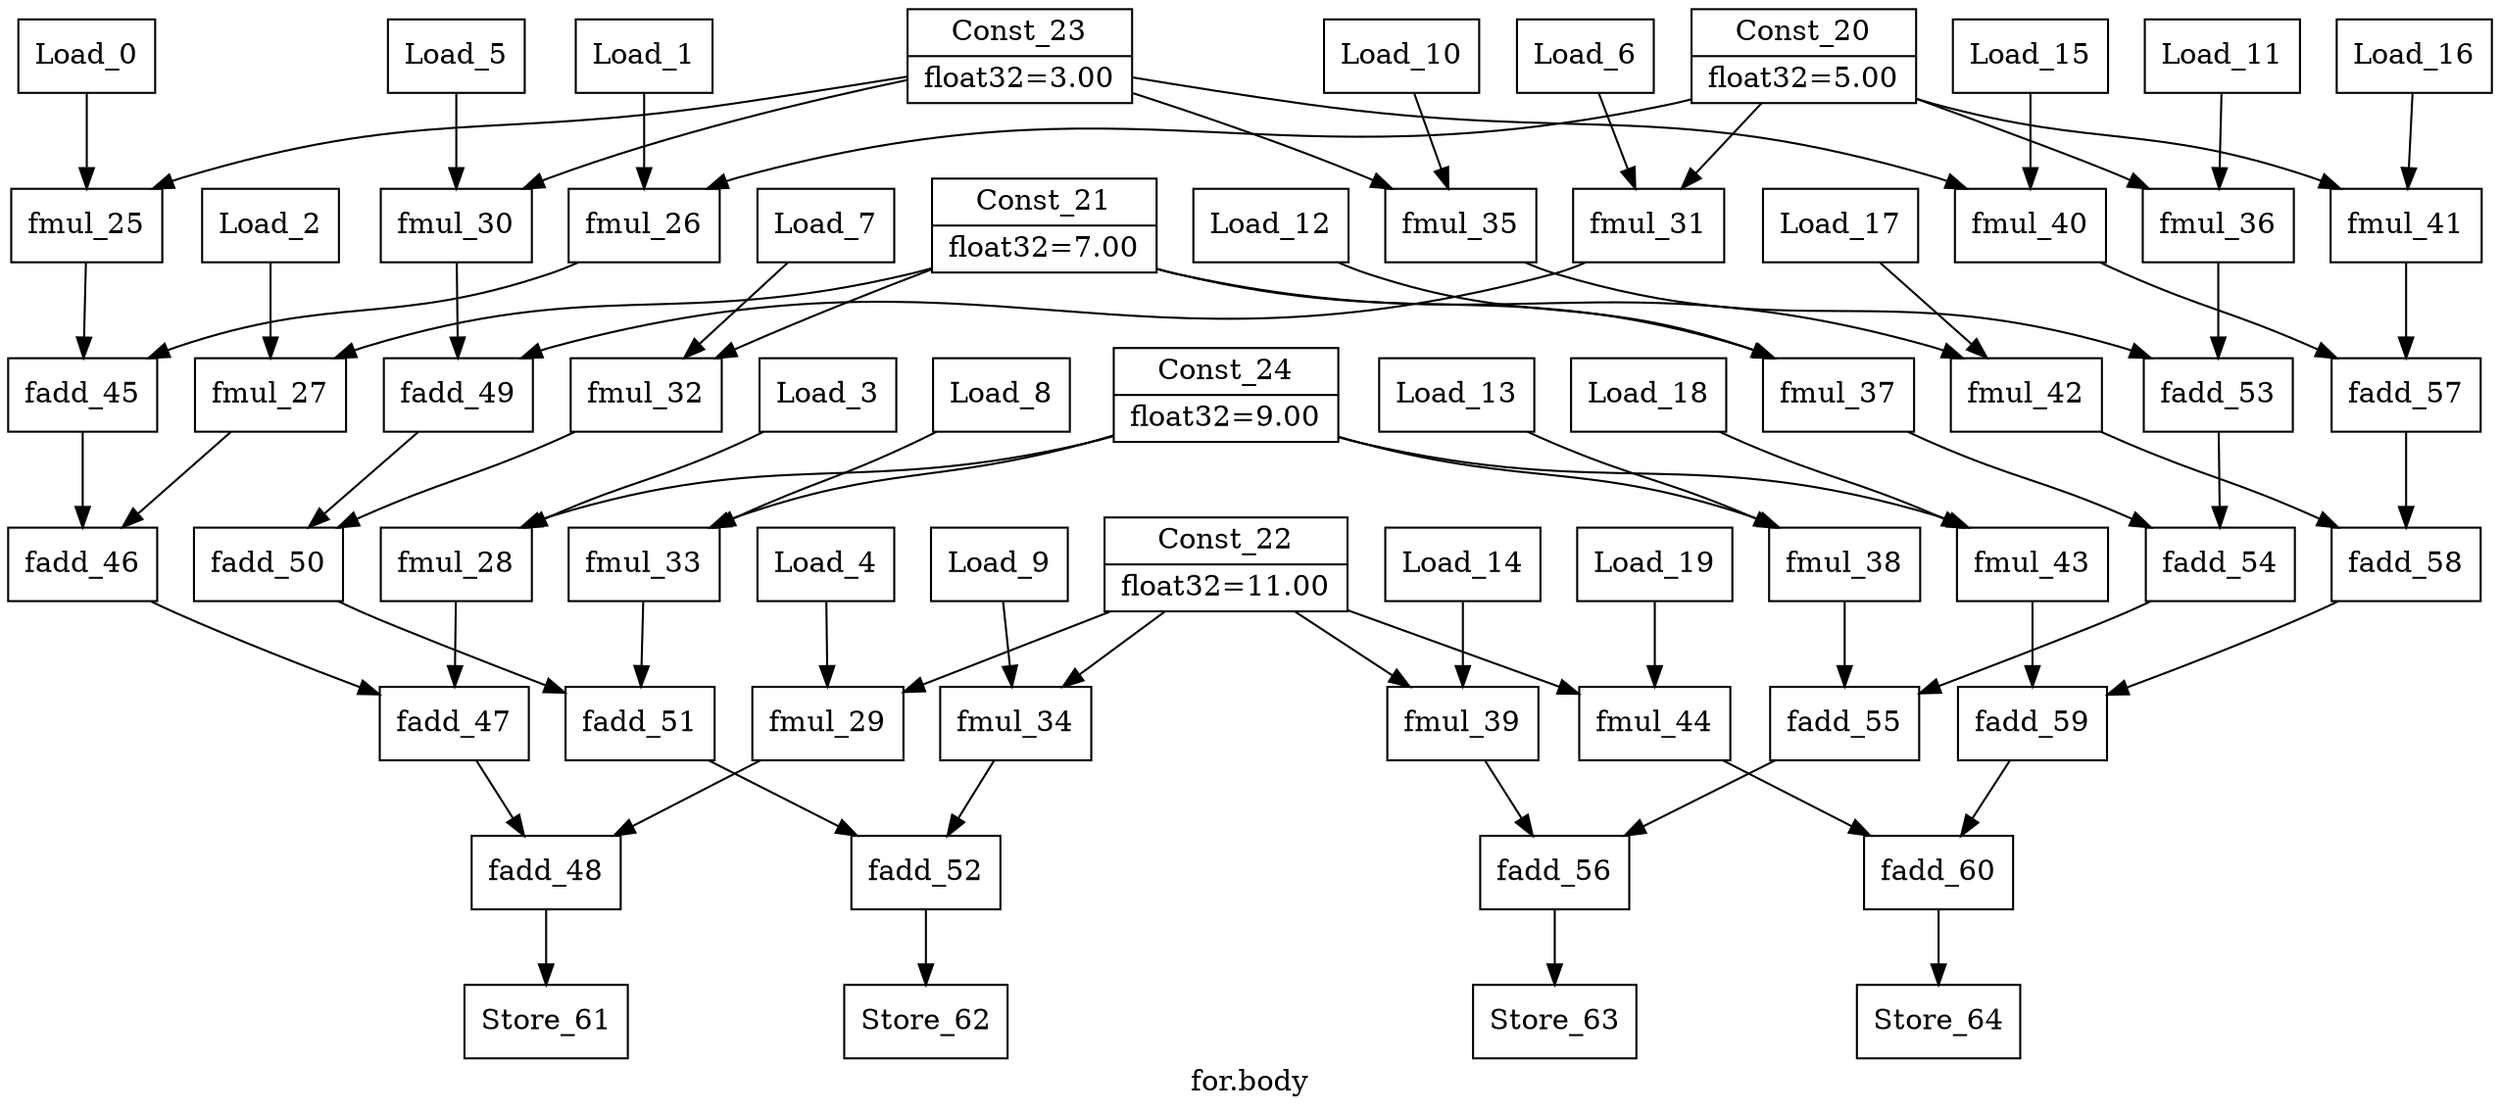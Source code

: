 digraph "for.body" {
	label="for.body";
	//Graph Properties

	Load_0 [shape=record,opcode=input,data=array,label="{Load_0}"];
	Load_0 -> fmul_25[operand=any2input];
	Load_1 [shape=record,opcode=input,data=array,label="{Load_1}"];
	Load_1 -> fmul_26[operand=any2input];
	Load_2 [shape=record,opcode=input,data=array,label="{Load_2}"];
	Load_2 -> fmul_27[operand=any2input];
	Load_3 [shape=record,opcode=input,data=array,label="{Load_3}"];
	Load_3 -> fmul_28[operand=any2input];
	Load_4 [shape=record,opcode=input,data=array,label="{Load_4}"];
	Load_4 -> fmul_29[operand=any2input];
	Load_5 [shape=record,opcode=input,data=array,label="{Load_5}"];
	Load_5 -> fmul_30[operand=any2input];
	Load_6 [shape=record,opcode=input,data=array,label="{Load_6}"];
	Load_6 -> fmul_31[operand=any2input];
	Load_7 [shape=record,opcode=input,data=array,label="{Load_7}"];
	Load_7 -> fmul_32[operand=any2input];
	Load_8 [shape=record,opcode=input,data=array,label="{Load_8}"];
	Load_8 -> fmul_33[operand=any2input];
	Load_9 [shape=record,opcode=input,data=array,label="{Load_9}"];
	Load_9 -> fmul_34[operand=any2input];
	Load_10 [shape=record,opcode=input,data=array,label="{Load_10}"];
	Load_10 -> fmul_35[operand=any2input];
	Load_11 [shape=record,opcode=input,data=array,label="{Load_11}"];
	Load_11 -> fmul_36[operand=any2input];
	Load_12 [shape=record,opcode=input,data=array,label="{Load_12}"];
	Load_12 -> fmul_37[operand=any2input];
	Load_13 [shape=record,opcode=input,data=array,label="{Load_13}"];
	Load_13 -> fmul_38[operand=any2input];
	Load_14 [shape=record,opcode=input,data=array,label="{Load_14}"];
	Load_14 -> fmul_39[operand=any2input];
	Load_15 [shape=record,opcode=input,data=array,label="{Load_15}"];
	Load_15 -> fmul_40[operand=any2input];
	Load_16 [shape=record,opcode=input,data=array,label="{Load_16}"];
	Load_16 -> fmul_41[operand=any2input];
	Load_17 [shape=record,opcode=input,data=array,label="{Load_17}"];
	Load_17 -> fmul_42[operand=any2input];
	Load_18 [shape=record,opcode=input,data=array,label="{Load_18}"];
	Load_18 -> fmul_43[operand=any2input];
	Load_19 [shape=record,opcode=input,data=array,label="{Load_19}"];
	Load_19 -> fmul_44[operand=any2input];
	fmul_25 [shape=record,type=op,opcode=fmul,label="{fmul_25}"];
	fmul_25 -> fadd_45[operand=any2input];
	fmul_26 [shape=record,type=op,opcode=fmul,label="{fmul_26}"];
	fmul_26 -> fadd_45[operand=any2input];
	fmul_27 [shape=record,type=op,opcode=fmul,label="{fmul_27}"];
	fmul_27 -> fadd_46[operand=any2input];
	fmul_28 [shape=record,type=op,opcode=fmul,label="{fmul_28}"];
	fmul_28 -> fadd_47[operand=any2input];
	fmul_29 [shape=record,type=op,opcode=fmul,label="{fmul_29}"];
	fmul_29 -> fadd_48[operand=any2input];
	fmul_30 [shape=record,type=op,opcode=fmul,label="{fmul_30}"];
	fmul_30 -> fadd_49[operand=any2input];
	fmul_31 [shape=record,type=op,opcode=fmul,label="{fmul_31}"];
	fmul_31 -> fadd_49[operand=any2input];
	fmul_32 [shape=record,type=op,opcode=fmul,label="{fmul_32}"];
	fmul_32 -> fadd_50[operand=any2input];
	fmul_33 [shape=record,type=op,opcode=fmul,label="{fmul_33}"];
	fmul_33 -> fadd_51[operand=any2input];
	fmul_34 [shape=record,type=op,opcode=fmul,label="{fmul_34}"];
	fmul_34 -> fadd_52[operand=any2input];
	fmul_35 [shape=record,type=op,opcode=fmul,label="{fmul_35}"];
	fmul_35 -> fadd_53[operand=any2input];
	fmul_36 [shape=record,type=op,opcode=fmul,label="{fmul_36}"];
	fmul_36 -> fadd_53[operand=any2input];
	fmul_37 [shape=record,type=op,opcode=fmul,label="{fmul_37}"];
	fmul_37 -> fadd_54[operand=any2input];
	fmul_38 [shape=record,type=op,opcode=fmul,label="{fmul_38}"];
	fmul_38 -> fadd_55[operand=any2input];
	fmul_39 [shape=record,type=op,opcode=fmul,label="{fmul_39}"];
	fmul_39 -> fadd_56[operand=any2input];
	fmul_40 [shape=record,type=op,opcode=fmul,label="{fmul_40}"];
	fmul_40 -> fadd_57[operand=any2input];
	fmul_41 [shape=record,type=op,opcode=fmul,label="{fmul_41}"];
	fmul_41 -> fadd_57[operand=any2input];
	fmul_42 [shape=record,type=op,opcode=fmul,label="{fmul_42}"];
	fmul_42 -> fadd_58[operand=any2input];
	fmul_43 [shape=record,type=op,opcode=fmul,label="{fmul_43}"];
	fmul_43 -> fadd_59[operand=any2input];
	fmul_44 [shape=record,type=op,opcode=fmul,label="{fmul_44}"];
	fmul_44 -> fadd_60[operand=any2input];
	fadd_45 [shape=record,type=op,opcode=fadd,label="{fadd_45}"];
	fadd_45 -> fadd_46[operand=any2input];
	fadd_46 [shape=record,type=op,opcode=fadd,label="{fadd_46}"];
	fadd_46 -> fadd_47[operand=any2input];
	fadd_47 [shape=record,type=op,opcode=fadd,label="{fadd_47}"];
	fadd_47 -> fadd_48[operand=any2input];
	fadd_48 [shape=record,type=op,opcode=fadd,label="{fadd_48}"];
	fadd_48 -> Store_61[operand=any2input];
	fadd_49 [shape=record,type=op,opcode=fadd,label="{fadd_49}"];
	fadd_49 -> fadd_50[operand=any2input];
	fadd_50 [shape=record,type=op,opcode=fadd,label="{fadd_50}"];
	fadd_50 -> fadd_51[operand=any2input];
	fadd_51 [shape=record,type=op,opcode=fadd,label="{fadd_51}"];
	fadd_51 -> fadd_52[operand=any2input];
	fadd_52 [shape=record,type=op,opcode=fadd,label="{fadd_52}"];
	fadd_52 -> Store_62[operand=any2input];
	fadd_53 [shape=record,type=op,opcode=fadd,label="{fadd_53}"];
	fadd_53 -> fadd_54[operand=any2input];
	fadd_54 [shape=record,type=op,opcode=fadd,label="{fadd_54}"];
	fadd_54 -> fadd_55[operand=any2input];
	fadd_55 [shape=record,type=op,opcode=fadd,label="{fadd_55}"];
	fadd_55 -> fadd_56[operand=any2input];
	fadd_56 [shape=record,type=op,opcode=fadd,label="{fadd_56}"];
	fadd_56 -> Store_63[operand=any2input];
	fadd_57 [shape=record,type=op,opcode=fadd,label="{fadd_57}"];
	fadd_57 -> fadd_58[operand=any2input];
	fadd_58 [shape=record,type=op,opcode=fadd,label="{fadd_58}"];
	fadd_58 -> fadd_59[operand=any2input];
	fadd_59 [shape=record,type=op,opcode=fadd,label="{fadd_59}"];
	fadd_59 -> fadd_60[operand=any2input];
	fadd_60 [shape=record,type=op,opcode=fadd,label="{fadd_60}"];
	fadd_60 -> Store_64[operand=any2input];
	Store_61 [shape=record,opcode=output,data=arraySol,label="{Store_61}"];
	Store_62 [shape=record,opcode=output,data=arraySol,label="{Store_62}"];
	Store_63 [shape=record,opcode=output,data=arraySol,label="{Store_63}"];
	Store_64 [shape=record,opcode=output,data=arraySol,label="{Store_64}"];
	Const_20 [shape=record,opcode=const,constVal="1",float32=5.00,label="{Const_20|float32=5.00}"];
	Const_20 -> fmul_31[operand=any2input];
	Const_20 -> fmul_41[operand=any2input];
	Const_20 -> fmul_26[operand=any2input];
	Const_20 -> fmul_36[operand=any2input];
	Const_21 [shape=record,opcode=const,constVal="1",float32=7.00,label="{Const_21|float32=7.00}"];
	Const_21 -> fmul_37[operand=any2input];
	Const_21 -> fmul_32[operand=any2input];
	Const_21 -> fmul_42[operand=any2input];
	Const_21 -> fmul_27[operand=any2input];
	Const_22 [shape=record,opcode=const,constVal="1",float32=11.00,label="{Const_22|float32=11.00}"];
	Const_22 -> fmul_39[operand=any2input];
	Const_22 -> fmul_44[operand=any2input];
	Const_22 -> fmul_34[operand=any2input];
	Const_22 -> fmul_29[operand=any2input];
	Const_23 [shape=record,opcode=const,constVal="1",float32=3.00,label="{Const_23|float32=3.00}"];
	Const_23 -> fmul_35[operand=any2input];
	Const_23 -> fmul_40[operand=any2input];
	Const_23 -> fmul_25[operand=any2input];
	Const_23 -> fmul_30[operand=any2input];
	Const_24 [shape=record,opcode=const,constVal="1",float32=9.00,label="{Const_24|float32=9.00}"];
	Const_24 -> fmul_33[operand=any2input];
	Const_24 -> fmul_28[operand=any2input];
	Const_24 -> fmul_38[operand=any2input];
	Const_24 -> fmul_43[operand=any2input];
}
